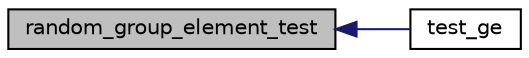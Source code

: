 digraph "random_group_element_test"
{
  edge [fontname="Helvetica",fontsize="10",labelfontname="Helvetica",labelfontsize="10"];
  node [fontname="Helvetica",fontsize="10",shape=record];
  rankdir="LR";
  Node38 [label="random_group_element_test",height=0.2,width=0.4,color="black", fillcolor="grey75", style="filled", fontcolor="black"];
  Node38 -> Node39 [dir="back",color="midnightblue",fontsize="10",style="solid",fontname="Helvetica"];
  Node39 [label="test_ge",height=0.2,width=0.4,color="black", fillcolor="white", style="filled",URL="$tests_8c.html#a3084bb11900a5e4d33115904d0ceb847"];
}
